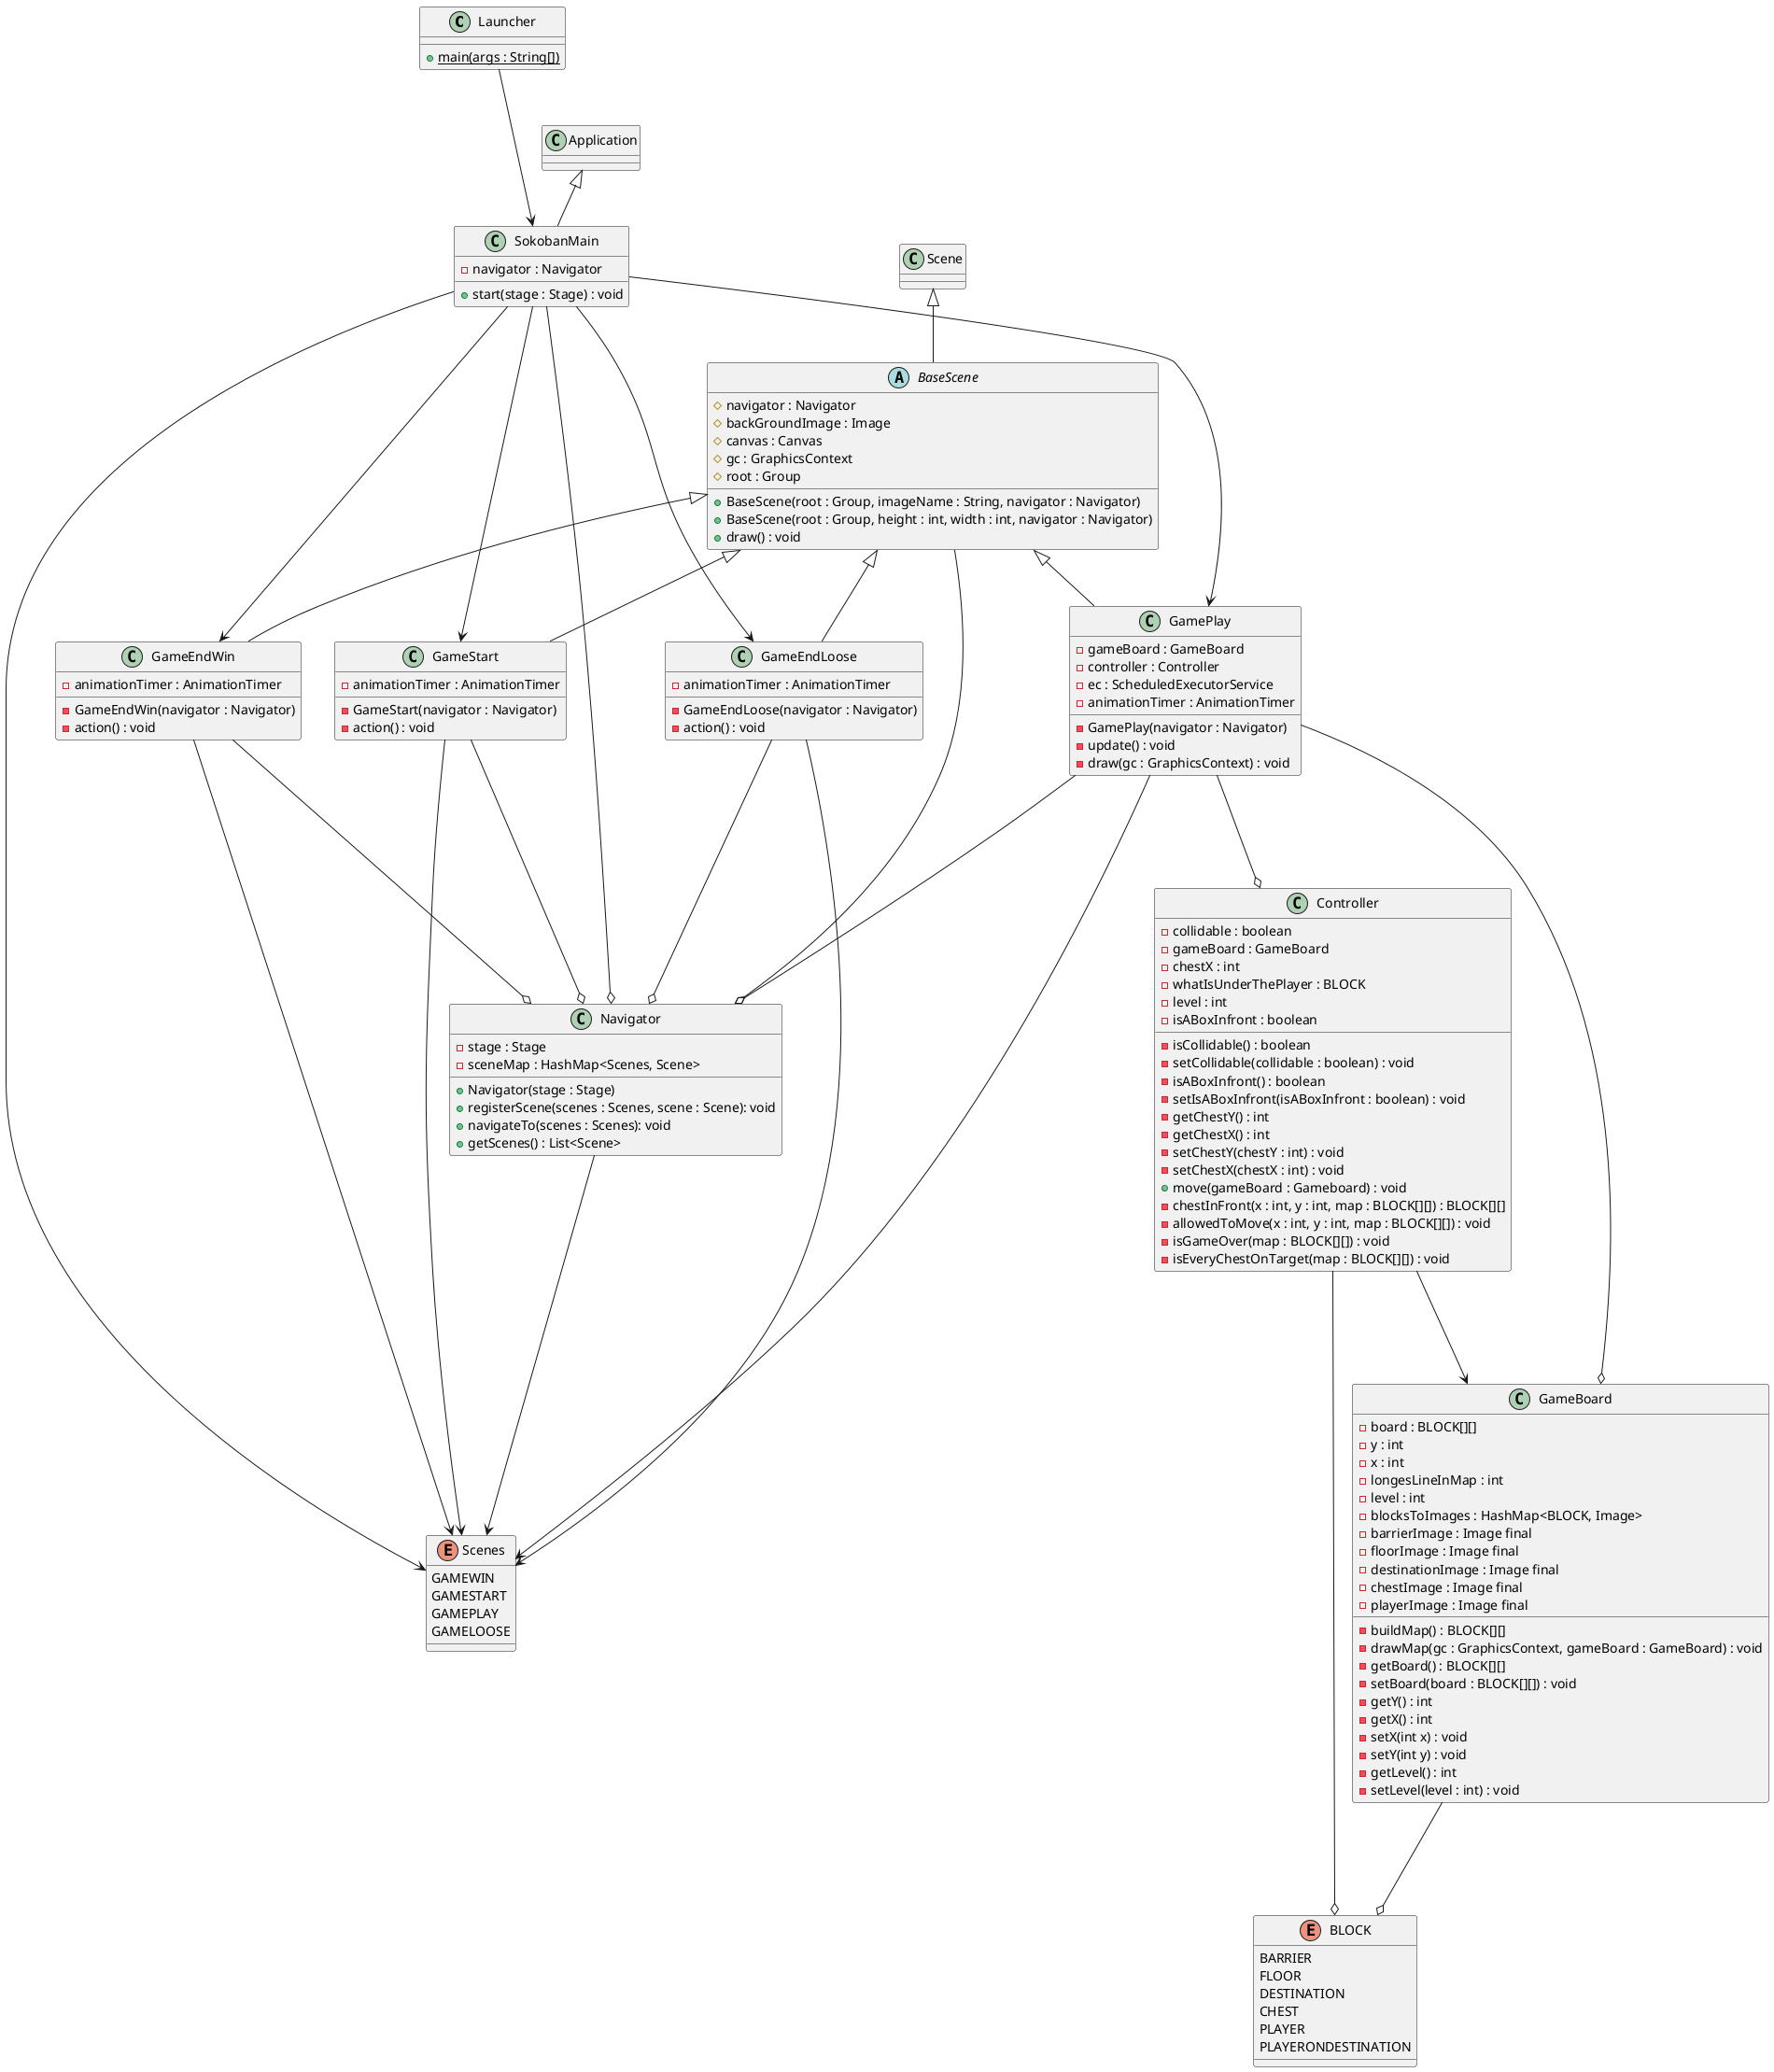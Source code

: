 @startuml
'https://plantuml.com/class-diagramclass Position {


Launcher ---> SokobanMain
SokobanMain ---o Navigator
SokobanMain ---> Scenes
SokobanMain ---> GameEndLoose
SokobanMain ---> GameEndWin
SokobanMain ---> GamePlay
SokobanMain ---> GameStart
Navigator ---> Scenes
GameBoard ---o BLOCK
Controller ---o BLOCK
Controller ---> GameBoard
BaseScene ---o Navigator
GameStart ---> Scenes
GameStart ---o Navigator
GamePlay ---o Controller
GamePlay ---o GameBoard
GamePlay ---o Navigator
GamePlay ---> Scenes
GameEndLoose ---> Scenes
GameEndLoose ---o Navigator
GameEndWin ---> Scenes
GameEndWin ---o Navigator

enum BLOCK {
     BARRIER
     FLOOR
     DESTINATION
     CHEST
     PLAYER
     PLAYERONDESTINATION
}
enum Scenes{
    GAMEWIN
    GAMESTART
    GAMEPLAY
    GAMELOOSE
}

class GameBoard {
    - board : BLOCK[][]
    - y : int
    - x : int
    - longesLineInMap : int
    - level : int
    - blocksToImages : HashMap<BLOCK, Image>
    - barrierImage : Image final
    - floorImage : Image final
    - destinationImage : Image final
    - chestImage : Image final
    - playerImage : Image final
    - buildMap() : BLOCK[][]
    - drawMap(gc : GraphicsContext, gameBoard : GameBoard) : void
    - getBoard() : BLOCK[][]
    - setBoard(board : BLOCK[][]) : void
    - getY() : int
    - getX() : int
    - setX(int x) : void
    - setY(int y) : void
    - getLevel() : int
    - setLevel(level : int) : void
}
class Controller{
    - collidable : boolean
    - gameBoard : GameBoard
    - chestX : int
    - whatIsUnderThePlayer : BLOCK
    - level : int
    - isABoxInfront : boolean
    - isCollidable() : boolean
    - setCollidable(collidable : boolean) : void
    - isABoxInfront() : boolean
    - setIsABoxInfront(isABoxInfront : boolean) : void
    - getChestY() : int
    - getChestX() : int
    - setChestY(chestY : int) : void
    - setChestX(chestX : int) : void
    + move(gameBoard : Gameboard) : void
    - chestInFront(x : int, y : int, map : BLOCK[][]) : BLOCK[][]
    - allowedToMove(x : int, y : int, map : BLOCK[][]) : void
    - isGameOver(map : BLOCK[][]) : void
    - isEveryChestOnTarget(map : BLOCK[][]) : void
}
abstract class BaseScene extends Scene{
    # navigator : Navigator
    # backGroundImage : Image
    # canvas : Canvas
    # gc : GraphicsContext
    # root : Group
    + BaseScene(root : Group, imageName : String, navigator : Navigator)
    + BaseScene(root : Group, height : int, width : int, navigator : Navigator)
    + draw() : void
}
class GameEndLoose extends BaseScene{
    - animationTimer : AnimationTimer
    - GameEndLoose(navigator : Navigator)
    - action() : void
}

class GameEndWin extends BaseScene{
    - animationTimer : AnimationTimer
    - GameEndWin(navigator : Navigator)
    - action() : void
}

class GamePlay extends BaseScene{
    - gameBoard : GameBoard
    - controller : Controller
    - ec : ScheduledExecutorService
    - animationTimer : AnimationTimer
    - GamePlay(navigator : Navigator)
    - update() : void
    - draw(gc : GraphicsContext) : void
}

class GameStart extends BaseScene{
    - animationTimer : AnimationTimer
    - GameStart(navigator : Navigator)
    - action() : void
}

class Launcher{
    + {static} main(args : String[])
}

class Navigator{
    - stage : Stage
    - sceneMap : HashMap<Scenes, Scene>
    + Navigator(stage : Stage)
    + registerScene(scenes : Scenes, scene : Scene): void
    + navigateTo(scenes : Scenes): void
    + getScenes() : List<Scene>
}

class SokobanMain extends Application{
    - navigator : Navigator
    + start(stage : Stage) : void
}

@enduml
